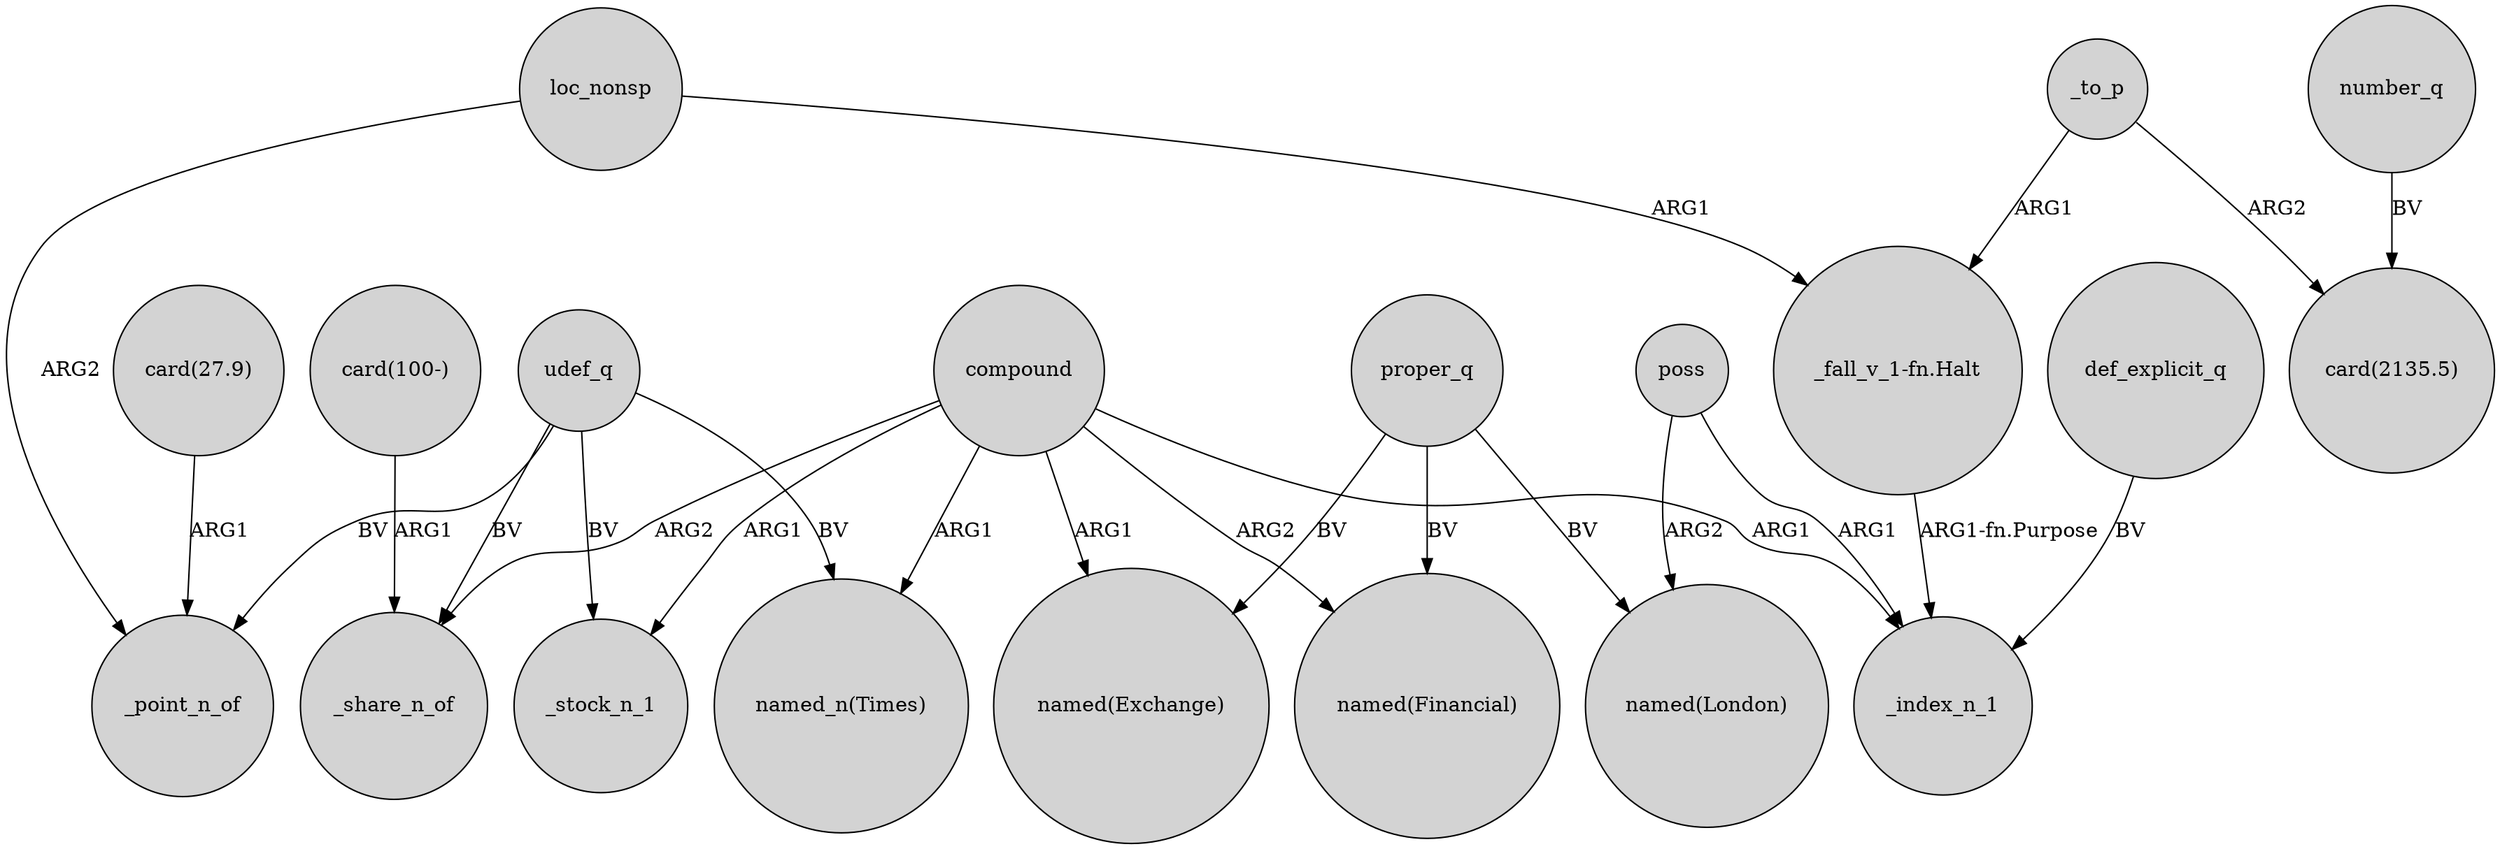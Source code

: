 digraph {
	node [shape=circle style=filled]
	compound -> "named_n(Times)" [label=ARG1]
	def_explicit_q -> _index_n_1 [label=BV]
	poss -> _index_n_1 [label=ARG1]
	compound -> "named(Exchange)" [label=ARG1]
	"card(100-)" -> _share_n_of [label=ARG1]
	"_fall_v_1-fn.Halt" -> _index_n_1 [label="ARG1-fn.Purpose"]
	compound -> "named(Financial)" [label=ARG2]
	proper_q -> "named(Exchange)" [label=BV]
	compound -> _stock_n_1 [label=ARG1]
	loc_nonsp -> _point_n_of [label=ARG2]
	loc_nonsp -> "_fall_v_1-fn.Halt" [label=ARG1]
	udef_q -> _stock_n_1 [label=BV]
	poss -> "named(London)" [label=ARG2]
	udef_q -> _share_n_of [label=BV]
	udef_q -> "named_n(Times)" [label=BV]
	proper_q -> "named(Financial)" [label=BV]
	compound -> _share_n_of [label=ARG2]
	compound -> _index_n_1 [label=ARG1]
	"card(27.9)" -> _point_n_of [label=ARG1]
	proper_q -> "named(London)" [label=BV]
	_to_p -> "card(2135.5)" [label=ARG2]
	udef_q -> _point_n_of [label=BV]
	number_q -> "card(2135.5)" [label=BV]
	_to_p -> "_fall_v_1-fn.Halt" [label=ARG1]
}
